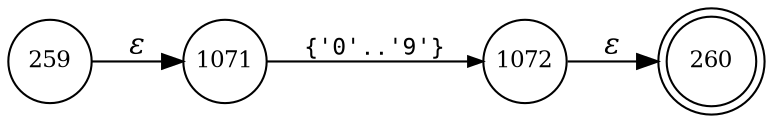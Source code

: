 digraph ATN {
rankdir=LR;
s260[fontsize=11, label="260", shape=doublecircle, fixedsize=true, width=.6];
s1072[fontsize=11,label="1072", shape=circle, fixedsize=true, width=.55, peripheries=1];
s259[fontsize=11,label="259", shape=circle, fixedsize=true, width=.55, peripheries=1];
s1071[fontsize=11,label="1071", shape=circle, fixedsize=true, width=.55, peripheries=1];
s259 -> s1071 [fontname="Times-Italic", label="&epsilon;"];
s1071 -> s1072 [fontsize=11, fontname="Courier", arrowsize=.7, label = "{'0'..'9'}", arrowhead = normal];
s1072 -> s260 [fontname="Times-Italic", label="&epsilon;"];
}